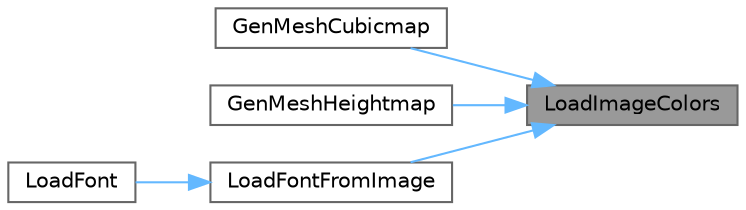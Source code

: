digraph "LoadImageColors"
{
 // LATEX_PDF_SIZE
  bgcolor="transparent";
  edge [fontname=Helvetica,fontsize=10,labelfontname=Helvetica,labelfontsize=10];
  node [fontname=Helvetica,fontsize=10,shape=box,height=0.2,width=0.4];
  rankdir="RL";
  Node1 [id="Node000001",label="LoadImageColors",height=0.2,width=0.4,color="gray40", fillcolor="grey60", style="filled", fontcolor="black",tooltip=" "];
  Node1 -> Node2 [id="edge9_Node000001_Node000002",dir="back",color="steelblue1",style="solid",tooltip=" "];
  Node2 [id="Node000002",label="GenMeshCubicmap",height=0.2,width=0.4,color="grey40", fillcolor="white", style="filled",URL="$_classes_2lib_2rmodels_8c.html#a6067fc98c45102450de11f47d46204e3",tooltip=" "];
  Node1 -> Node3 [id="edge10_Node000001_Node000003",dir="back",color="steelblue1",style="solid",tooltip=" "];
  Node3 [id="Node000003",label="GenMeshHeightmap",height=0.2,width=0.4,color="grey40", fillcolor="white", style="filled",URL="$_classes_2lib_2rmodels_8c.html#ac8b870f6e41a7696348194ecf9935f56",tooltip=" "];
  Node1 -> Node4 [id="edge11_Node000001_Node000004",dir="back",color="steelblue1",style="solid",tooltip=" "];
  Node4 [id="Node000004",label="LoadFontFromImage",height=0.2,width=0.4,color="grey40", fillcolor="white", style="filled",URL="$_classes_2lib_2rtext_8c.html#a56705d5b2c3d2c7c9bbeda302142d948",tooltip=" "];
  Node4 -> Node5 [id="edge12_Node000004_Node000005",dir="back",color="steelblue1",style="solid",tooltip=" "];
  Node5 [id="Node000005",label="LoadFont",height=0.2,width=0.4,color="grey40", fillcolor="white", style="filled",URL="$_classes_2lib_2rtext_8c.html#a3af0b11c77b23684cd8c95127b39929c",tooltip=" "];
}
